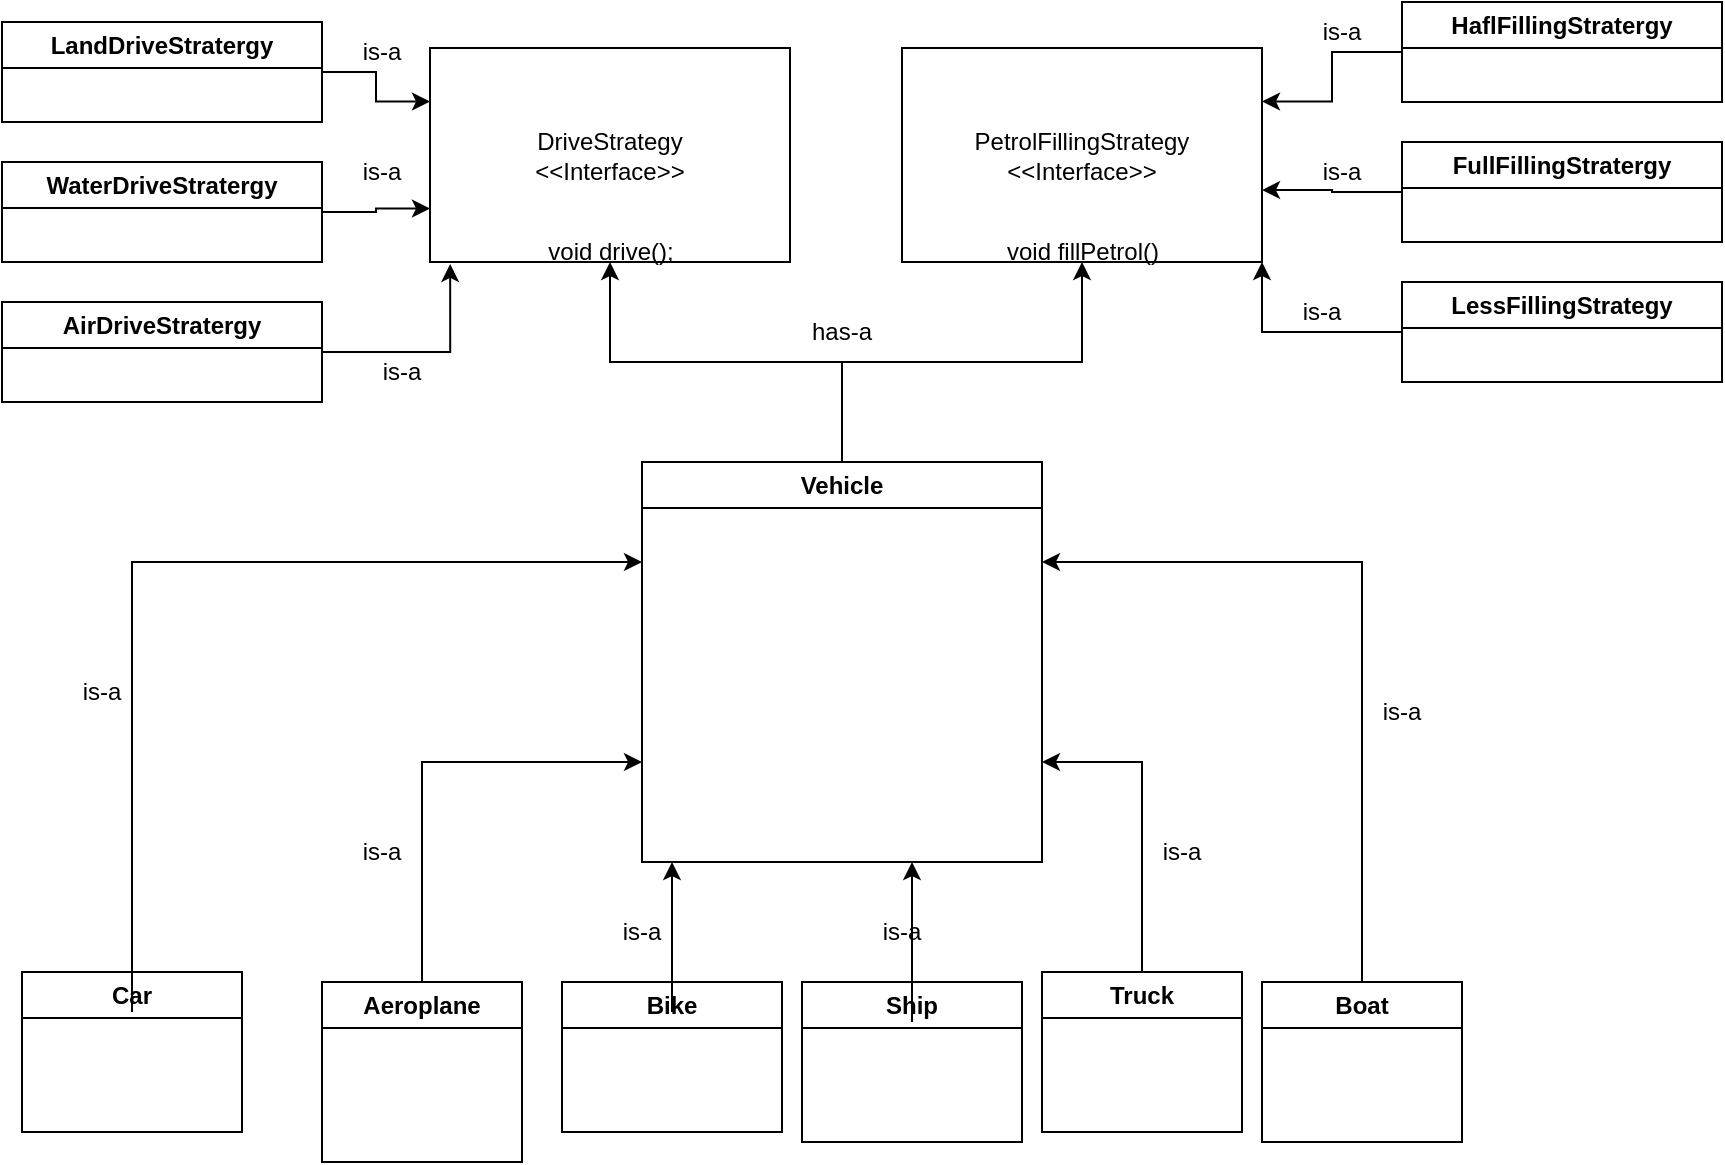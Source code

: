 <mxfile version="22.1.3" type="device">
  <diagram name="Page-1" id="AiYFmkX9dMdIAmfkgusD">
    <mxGraphModel dx="1026" dy="687" grid="1" gridSize="10" guides="1" tooltips="1" connect="1" arrows="1" fold="1" page="1" pageScale="1" pageWidth="827" pageHeight="1169" math="0" shadow="0">
      <root>
        <mxCell id="0" />
        <mxCell id="1" parent="0" />
        <mxCell id="wBdLNt2W-RF8IbOaV9ez-36" style="edgeStyle=orthogonalEdgeStyle;rounded=0;orthogonalLoop=1;jettySize=auto;html=1;" edge="1" parent="1" source="wBdLNt2W-RF8IbOaV9ez-1" target="wBdLNt2W-RF8IbOaV9ez-33">
          <mxGeometry relative="1" as="geometry" />
        </mxCell>
        <mxCell id="wBdLNt2W-RF8IbOaV9ez-37" style="edgeStyle=orthogonalEdgeStyle;rounded=0;orthogonalLoop=1;jettySize=auto;html=1;" edge="1" parent="1" source="wBdLNt2W-RF8IbOaV9ez-1" target="wBdLNt2W-RF8IbOaV9ez-34">
          <mxGeometry relative="1" as="geometry" />
        </mxCell>
        <mxCell id="wBdLNt2W-RF8IbOaV9ez-1" value="Vehicle" style="swimlane;whiteSpace=wrap;html=1;" vertex="1" parent="1">
          <mxGeometry x="340" y="270" width="200" height="200" as="geometry" />
        </mxCell>
        <mxCell id="wBdLNt2W-RF8IbOaV9ez-2" value="Car" style="swimlane;whiteSpace=wrap;html=1;" vertex="1" parent="1">
          <mxGeometry x="30" y="525" width="110" height="80" as="geometry" />
        </mxCell>
        <mxCell id="wBdLNt2W-RF8IbOaV9ez-3" value="Bike" style="swimlane;whiteSpace=wrap;html=1;" vertex="1" parent="1">
          <mxGeometry x="300" y="530" width="110" height="75" as="geometry" />
        </mxCell>
        <mxCell id="wBdLNt2W-RF8IbOaV9ez-21" style="edgeStyle=orthogonalEdgeStyle;rounded=0;orthogonalLoop=1;jettySize=auto;html=1;" edge="1" parent="wBdLNt2W-RF8IbOaV9ez-3">
          <mxGeometry relative="1" as="geometry">
            <mxPoint x="55" y="-60" as="targetPoint" />
            <mxPoint x="55" y="15" as="sourcePoint" />
          </mxGeometry>
        </mxCell>
        <mxCell id="wBdLNt2W-RF8IbOaV9ez-22" style="edgeStyle=orthogonalEdgeStyle;rounded=0;orthogonalLoop=1;jettySize=auto;html=1;entryX=1;entryY=0.75;entryDx=0;entryDy=0;" edge="1" parent="1" source="wBdLNt2W-RF8IbOaV9ez-4" target="wBdLNt2W-RF8IbOaV9ez-1">
          <mxGeometry relative="1" as="geometry" />
        </mxCell>
        <mxCell id="wBdLNt2W-RF8IbOaV9ez-4" value="Truck" style="swimlane;whiteSpace=wrap;html=1;" vertex="1" parent="1">
          <mxGeometry x="540" y="525" width="100" height="80" as="geometry" />
        </mxCell>
        <mxCell id="wBdLNt2W-RF8IbOaV9ez-20" style="edgeStyle=orthogonalEdgeStyle;rounded=0;orthogonalLoop=1;jettySize=auto;html=1;entryX=0;entryY=0.75;entryDx=0;entryDy=0;" edge="1" parent="1" source="wBdLNt2W-RF8IbOaV9ez-5" target="wBdLNt2W-RF8IbOaV9ez-1">
          <mxGeometry relative="1" as="geometry">
            <Array as="points">
              <mxPoint x="230" y="420" />
            </Array>
          </mxGeometry>
        </mxCell>
        <mxCell id="wBdLNt2W-RF8IbOaV9ez-5" value="Aeroplane" style="swimlane;whiteSpace=wrap;html=1;" vertex="1" parent="1">
          <mxGeometry x="180" y="530" width="100" height="90" as="geometry" />
        </mxCell>
        <mxCell id="wBdLNt2W-RF8IbOaV9ez-6" value="Ship" style="swimlane;whiteSpace=wrap;html=1;" vertex="1" parent="1">
          <mxGeometry x="420" y="530" width="110" height="80" as="geometry" />
        </mxCell>
        <mxCell id="wBdLNt2W-RF8IbOaV9ez-23" style="edgeStyle=orthogonalEdgeStyle;rounded=0;orthogonalLoop=1;jettySize=auto;html=1;entryX=1;entryY=0.25;entryDx=0;entryDy=0;exitX=0.5;exitY=0;exitDx=0;exitDy=0;" edge="1" parent="1" source="wBdLNt2W-RF8IbOaV9ez-7" target="wBdLNt2W-RF8IbOaV9ez-1">
          <mxGeometry relative="1" as="geometry">
            <mxPoint x="750" y="510" as="sourcePoint" />
            <mxPoint x="640" y="260" as="targetPoint" />
          </mxGeometry>
        </mxCell>
        <mxCell id="wBdLNt2W-RF8IbOaV9ez-7" value="Boat" style="swimlane;whiteSpace=wrap;html=1;" vertex="1" parent="1">
          <mxGeometry x="650" y="530" width="100" height="80" as="geometry" />
        </mxCell>
        <mxCell id="wBdLNt2W-RF8IbOaV9ez-19" style="edgeStyle=orthogonalEdgeStyle;rounded=0;orthogonalLoop=1;jettySize=auto;html=1;" edge="1" parent="1">
          <mxGeometry relative="1" as="geometry">
            <mxPoint x="475" y="550" as="sourcePoint" />
            <mxPoint x="475" y="470" as="targetPoint" />
          </mxGeometry>
        </mxCell>
        <mxCell id="wBdLNt2W-RF8IbOaV9ez-16" style="edgeStyle=orthogonalEdgeStyle;rounded=0;orthogonalLoop=1;jettySize=auto;html=1;entryX=0;entryY=0.25;entryDx=0;entryDy=0;" edge="1" parent="1" target="wBdLNt2W-RF8IbOaV9ez-1">
          <mxGeometry relative="1" as="geometry">
            <mxPoint x="320" y="470" as="targetPoint" />
            <mxPoint x="85" y="545" as="sourcePoint" />
            <Array as="points">
              <mxPoint x="85" y="320" />
            </Array>
          </mxGeometry>
        </mxCell>
        <mxCell id="wBdLNt2W-RF8IbOaV9ez-24" value="is-a" style="text;html=1;strokeColor=none;fillColor=none;align=center;verticalAlign=middle;whiteSpace=wrap;rounded=0;" vertex="1" parent="1">
          <mxGeometry x="40" y="370" width="60" height="30" as="geometry" />
        </mxCell>
        <mxCell id="wBdLNt2W-RF8IbOaV9ez-25" value="is-a" style="text;html=1;strokeColor=none;fillColor=none;align=center;verticalAlign=middle;whiteSpace=wrap;rounded=0;" vertex="1" parent="1">
          <mxGeometry x="180" y="450" width="60" height="30" as="geometry" />
        </mxCell>
        <mxCell id="wBdLNt2W-RF8IbOaV9ez-27" value="is-a" style="text;html=1;strokeColor=none;fillColor=none;align=center;verticalAlign=middle;whiteSpace=wrap;rounded=0;" vertex="1" parent="1">
          <mxGeometry x="310" y="490" width="60" height="30" as="geometry" />
        </mxCell>
        <mxCell id="wBdLNt2W-RF8IbOaV9ez-28" value="is-a" style="text;html=1;strokeColor=none;fillColor=none;align=center;verticalAlign=middle;whiteSpace=wrap;rounded=0;" vertex="1" parent="1">
          <mxGeometry x="440" y="490" width="60" height="30" as="geometry" />
        </mxCell>
        <mxCell id="wBdLNt2W-RF8IbOaV9ez-29" value="is-a" style="text;html=1;strokeColor=none;fillColor=none;align=center;verticalAlign=middle;whiteSpace=wrap;rounded=0;" vertex="1" parent="1">
          <mxGeometry x="580" y="450" width="60" height="30" as="geometry" />
        </mxCell>
        <mxCell id="wBdLNt2W-RF8IbOaV9ez-30" value="is-a" style="text;html=1;strokeColor=none;fillColor=none;align=center;verticalAlign=middle;whiteSpace=wrap;rounded=0;" vertex="1" parent="1">
          <mxGeometry x="690" y="380" width="60" height="30" as="geometry" />
        </mxCell>
        <mxCell id="wBdLNt2W-RF8IbOaV9ez-33" value="DriveStrategy&lt;br&gt;&amp;lt;&amp;lt;Interface&amp;gt;&amp;gt;" style="rounded=0;whiteSpace=wrap;html=1;" vertex="1" parent="1">
          <mxGeometry x="234" y="63" width="180" height="107" as="geometry" />
        </mxCell>
        <mxCell id="wBdLNt2W-RF8IbOaV9ez-32" value="void drive();" style="text;html=1;align=center;verticalAlign=middle;resizable=0;points=[];autosize=1;strokeColor=none;fillColor=none;" vertex="1" parent="1">
          <mxGeometry x="279" y="150" width="90" height="30" as="geometry" />
        </mxCell>
        <mxCell id="wBdLNt2W-RF8IbOaV9ez-34" value="PetrolFillingStrategy&lt;br&gt;&amp;lt;&amp;lt;Interface&amp;gt;&amp;gt;" style="rounded=0;whiteSpace=wrap;html=1;" vertex="1" parent="1">
          <mxGeometry x="470" y="63" width="180" height="107" as="geometry" />
        </mxCell>
        <mxCell id="wBdLNt2W-RF8IbOaV9ez-35" value="void fillPetrol()" style="text;html=1;align=center;verticalAlign=middle;resizable=0;points=[];autosize=1;strokeColor=none;fillColor=none;" vertex="1" parent="1">
          <mxGeometry x="510" y="150" width="100" height="30" as="geometry" />
        </mxCell>
        <mxCell id="wBdLNt2W-RF8IbOaV9ez-38" value="has-a" style="text;html=1;strokeColor=none;fillColor=none;align=center;verticalAlign=middle;whiteSpace=wrap;rounded=0;" vertex="1" parent="1">
          <mxGeometry x="410" y="190" width="60" height="30" as="geometry" />
        </mxCell>
        <mxCell id="wBdLNt2W-RF8IbOaV9ez-44" style="edgeStyle=orthogonalEdgeStyle;rounded=0;orthogonalLoop=1;jettySize=auto;html=1;entryX=0;entryY=0.25;entryDx=0;entryDy=0;" edge="1" parent="1" source="wBdLNt2W-RF8IbOaV9ez-39" target="wBdLNt2W-RF8IbOaV9ez-33">
          <mxGeometry relative="1" as="geometry" />
        </mxCell>
        <mxCell id="wBdLNt2W-RF8IbOaV9ez-39" value="LandDriveStratergy" style="swimlane;whiteSpace=wrap;html=1;" vertex="1" parent="1">
          <mxGeometry x="20" y="50" width="160" height="50" as="geometry" />
        </mxCell>
        <mxCell id="wBdLNt2W-RF8IbOaV9ez-43" style="edgeStyle=orthogonalEdgeStyle;rounded=0;orthogonalLoop=1;jettySize=auto;html=1;entryX=0;entryY=0.75;entryDx=0;entryDy=0;" edge="1" parent="1" source="wBdLNt2W-RF8IbOaV9ez-40" target="wBdLNt2W-RF8IbOaV9ez-33">
          <mxGeometry relative="1" as="geometry" />
        </mxCell>
        <mxCell id="wBdLNt2W-RF8IbOaV9ez-40" value="WaterDriveStratergy" style="swimlane;whiteSpace=wrap;html=1;" vertex="1" parent="1">
          <mxGeometry x="20" y="120" width="160" height="50" as="geometry" />
        </mxCell>
        <mxCell id="wBdLNt2W-RF8IbOaV9ez-41" value="AirDriveStratergy" style="swimlane;whiteSpace=wrap;html=1;" vertex="1" parent="1">
          <mxGeometry x="20" y="190" width="160" height="50" as="geometry" />
        </mxCell>
        <mxCell id="wBdLNt2W-RF8IbOaV9ez-42" style="edgeStyle=orthogonalEdgeStyle;rounded=0;orthogonalLoop=1;jettySize=auto;html=1;entryX=0.056;entryY=1.009;entryDx=0;entryDy=0;entryPerimeter=0;" edge="1" parent="1" source="wBdLNt2W-RF8IbOaV9ez-41" target="wBdLNt2W-RF8IbOaV9ez-33">
          <mxGeometry relative="1" as="geometry" />
        </mxCell>
        <mxCell id="wBdLNt2W-RF8IbOaV9ez-45" value="is-a" style="text;html=1;strokeColor=none;fillColor=none;align=center;verticalAlign=middle;whiteSpace=wrap;rounded=0;" vertex="1" parent="1">
          <mxGeometry x="190" y="210" width="60" height="30" as="geometry" />
        </mxCell>
        <mxCell id="wBdLNt2W-RF8IbOaV9ez-46" value="is-a" style="text;html=1;strokeColor=none;fillColor=none;align=center;verticalAlign=middle;whiteSpace=wrap;rounded=0;" vertex="1" parent="1">
          <mxGeometry x="180" y="110" width="60" height="30" as="geometry" />
        </mxCell>
        <mxCell id="wBdLNt2W-RF8IbOaV9ez-47" value="is-a" style="text;html=1;strokeColor=none;fillColor=none;align=center;verticalAlign=middle;whiteSpace=wrap;rounded=0;" vertex="1" parent="1">
          <mxGeometry x="180" y="50" width="60" height="30" as="geometry" />
        </mxCell>
        <mxCell id="wBdLNt2W-RF8IbOaV9ez-51" style="edgeStyle=orthogonalEdgeStyle;rounded=0;orthogonalLoop=1;jettySize=auto;html=1;entryX=1;entryY=0.25;entryDx=0;entryDy=0;" edge="1" parent="1" source="wBdLNt2W-RF8IbOaV9ez-48" target="wBdLNt2W-RF8IbOaV9ez-34">
          <mxGeometry relative="1" as="geometry" />
        </mxCell>
        <mxCell id="wBdLNt2W-RF8IbOaV9ez-48" value="HaflFillingStratergy" style="swimlane;whiteSpace=wrap;html=1;" vertex="1" parent="1">
          <mxGeometry x="720" y="40" width="160" height="50" as="geometry" />
        </mxCell>
        <mxCell id="wBdLNt2W-RF8IbOaV9ez-49" value="FullFillingStratergy" style="swimlane;whiteSpace=wrap;html=1;" vertex="1" parent="1">
          <mxGeometry x="720" y="110" width="160" height="50" as="geometry" />
        </mxCell>
        <mxCell id="wBdLNt2W-RF8IbOaV9ez-53" style="edgeStyle=orthogonalEdgeStyle;rounded=0;orthogonalLoop=1;jettySize=auto;html=1;entryX=1;entryY=1;entryDx=0;entryDy=0;" edge="1" parent="1" source="wBdLNt2W-RF8IbOaV9ez-50" target="wBdLNt2W-RF8IbOaV9ez-34">
          <mxGeometry relative="1" as="geometry" />
        </mxCell>
        <mxCell id="wBdLNt2W-RF8IbOaV9ez-50" value="LessFillingStrategy" style="swimlane;whiteSpace=wrap;html=1;" vertex="1" parent="1">
          <mxGeometry x="720" y="180" width="160" height="50" as="geometry" />
        </mxCell>
        <mxCell id="wBdLNt2W-RF8IbOaV9ez-52" style="edgeStyle=orthogonalEdgeStyle;rounded=0;orthogonalLoop=1;jettySize=auto;html=1;entryX=1;entryY=0.664;entryDx=0;entryDy=0;entryPerimeter=0;" edge="1" parent="1" source="wBdLNt2W-RF8IbOaV9ez-49" target="wBdLNt2W-RF8IbOaV9ez-34">
          <mxGeometry relative="1" as="geometry" />
        </mxCell>
        <mxCell id="wBdLNt2W-RF8IbOaV9ez-54" value="is-a" style="text;html=1;strokeColor=none;fillColor=none;align=center;verticalAlign=middle;whiteSpace=wrap;rounded=0;" vertex="1" parent="1">
          <mxGeometry x="660" y="40" width="60" height="30" as="geometry" />
        </mxCell>
        <mxCell id="wBdLNt2W-RF8IbOaV9ez-55" value="is-a" style="text;html=1;strokeColor=none;fillColor=none;align=center;verticalAlign=middle;whiteSpace=wrap;rounded=0;" vertex="1" parent="1">
          <mxGeometry x="660" y="110" width="60" height="30" as="geometry" />
        </mxCell>
        <mxCell id="wBdLNt2W-RF8IbOaV9ez-57" value="is-a" style="text;html=1;strokeColor=none;fillColor=none;align=center;verticalAlign=middle;whiteSpace=wrap;rounded=0;" vertex="1" parent="1">
          <mxGeometry x="650" y="180" width="60" height="30" as="geometry" />
        </mxCell>
      </root>
    </mxGraphModel>
  </diagram>
</mxfile>
